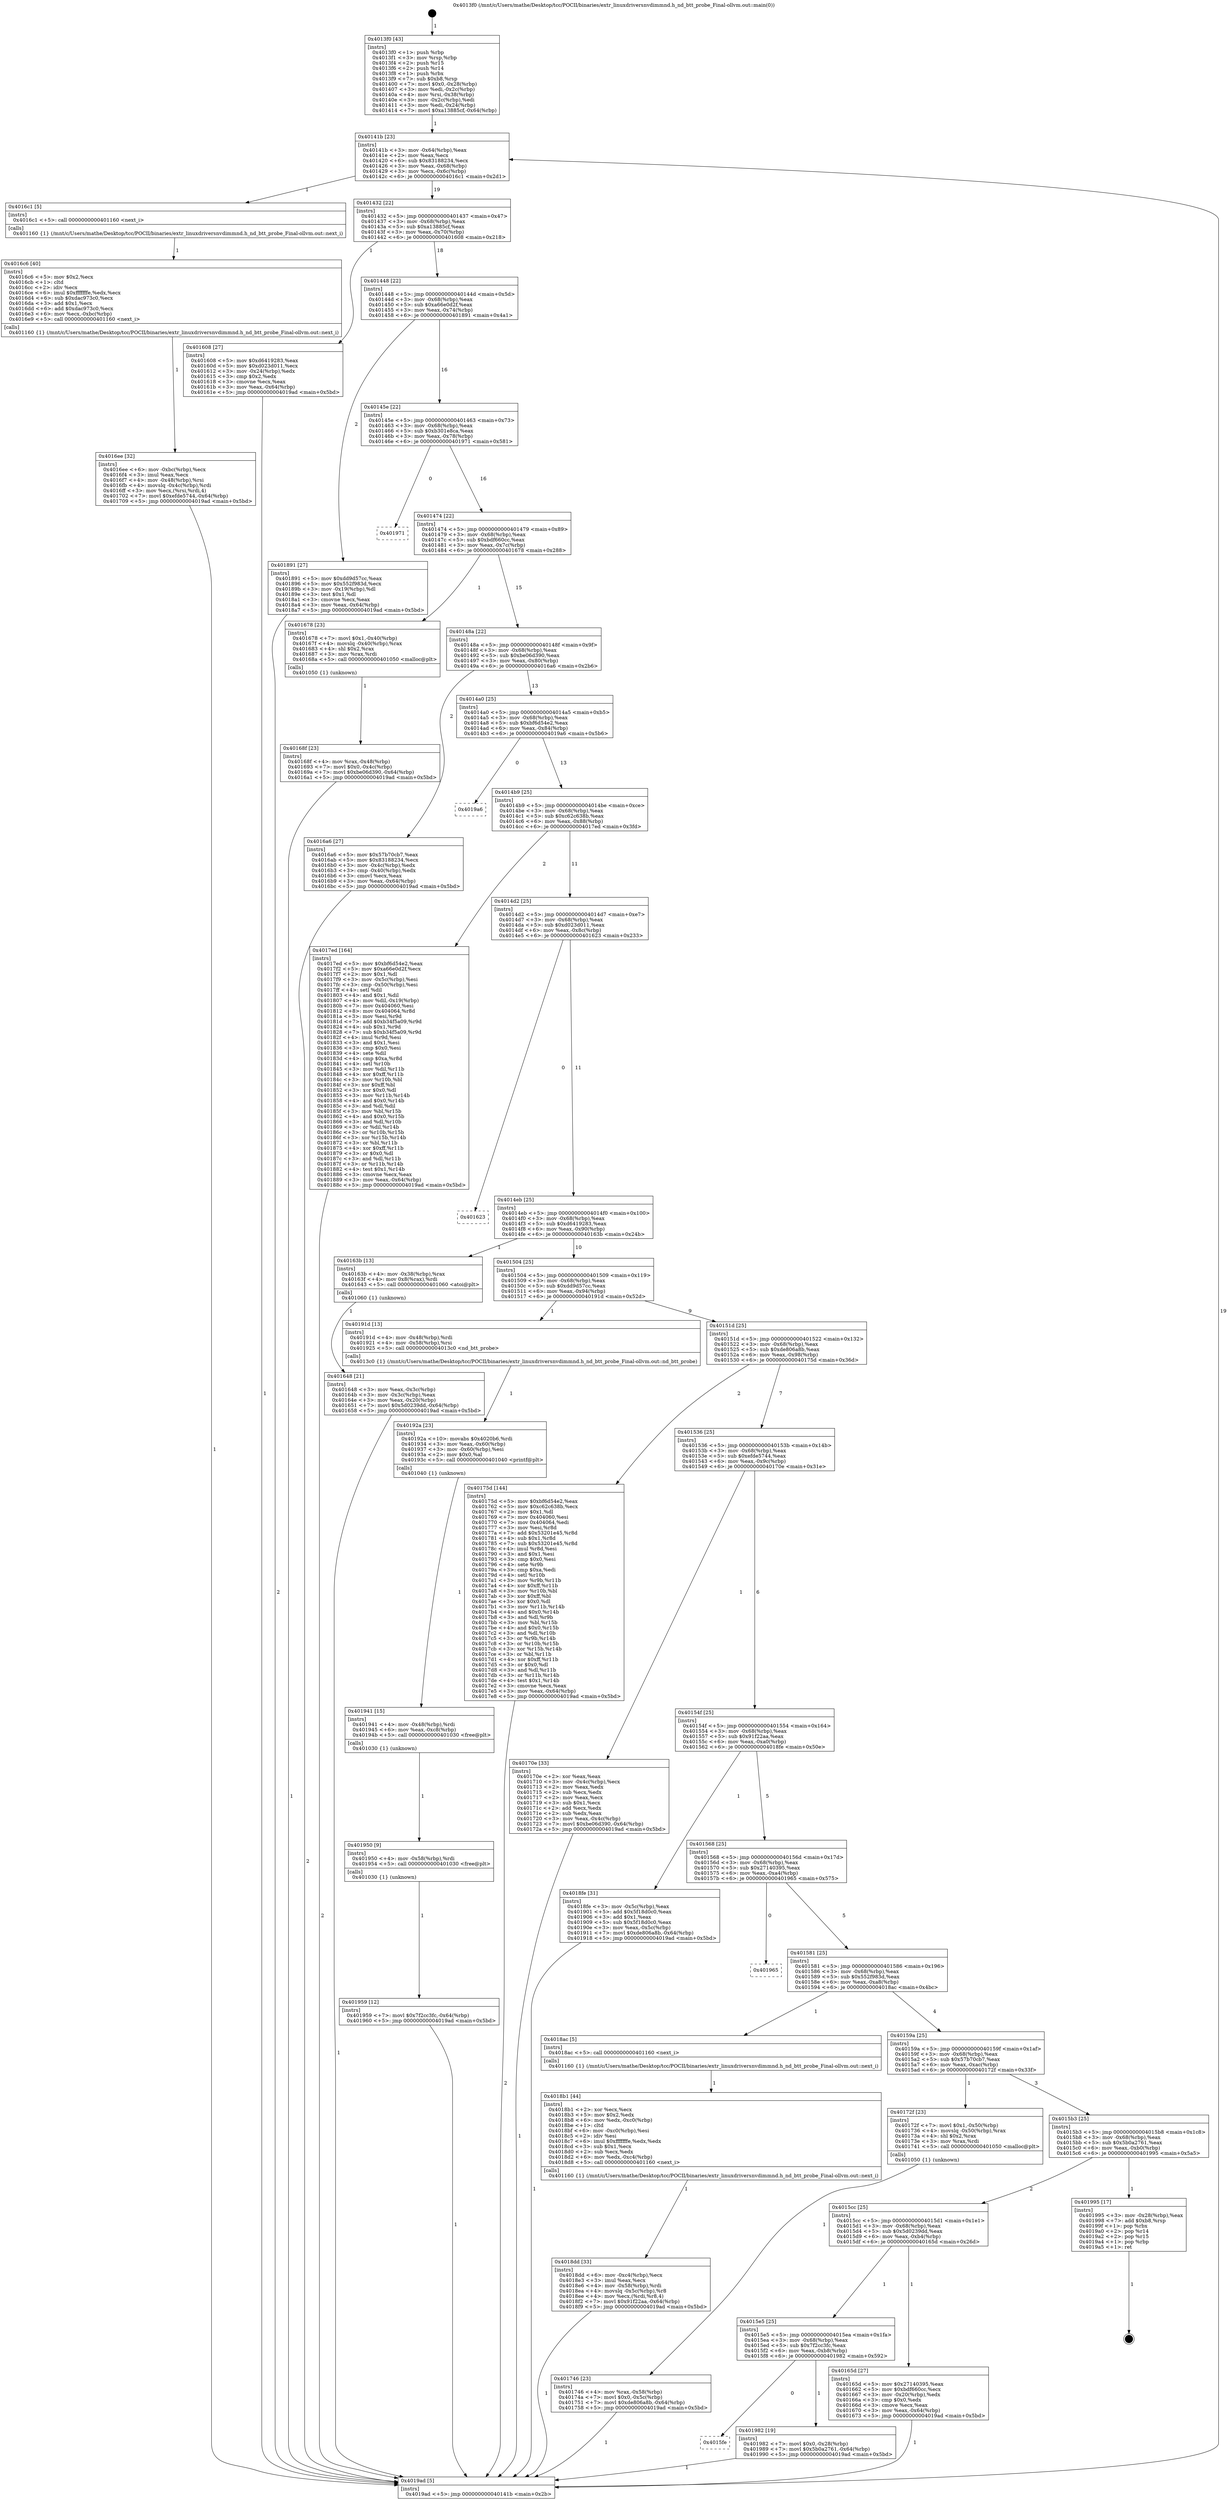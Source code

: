 digraph "0x4013f0" {
  label = "0x4013f0 (/mnt/c/Users/mathe/Desktop/tcc/POCII/binaries/extr_linuxdriversnvdimmnd.h_nd_btt_probe_Final-ollvm.out::main(0))"
  labelloc = "t"
  node[shape=record]

  Entry [label="",width=0.3,height=0.3,shape=circle,fillcolor=black,style=filled]
  "0x40141b" [label="{
     0x40141b [23]\l
     | [instrs]\l
     &nbsp;&nbsp;0x40141b \<+3\>: mov -0x64(%rbp),%eax\l
     &nbsp;&nbsp;0x40141e \<+2\>: mov %eax,%ecx\l
     &nbsp;&nbsp;0x401420 \<+6\>: sub $0x83188234,%ecx\l
     &nbsp;&nbsp;0x401426 \<+3\>: mov %eax,-0x68(%rbp)\l
     &nbsp;&nbsp;0x401429 \<+3\>: mov %ecx,-0x6c(%rbp)\l
     &nbsp;&nbsp;0x40142c \<+6\>: je 00000000004016c1 \<main+0x2d1\>\l
  }"]
  "0x4016c1" [label="{
     0x4016c1 [5]\l
     | [instrs]\l
     &nbsp;&nbsp;0x4016c1 \<+5\>: call 0000000000401160 \<next_i\>\l
     | [calls]\l
     &nbsp;&nbsp;0x401160 \{1\} (/mnt/c/Users/mathe/Desktop/tcc/POCII/binaries/extr_linuxdriversnvdimmnd.h_nd_btt_probe_Final-ollvm.out::next_i)\l
  }"]
  "0x401432" [label="{
     0x401432 [22]\l
     | [instrs]\l
     &nbsp;&nbsp;0x401432 \<+5\>: jmp 0000000000401437 \<main+0x47\>\l
     &nbsp;&nbsp;0x401437 \<+3\>: mov -0x68(%rbp),%eax\l
     &nbsp;&nbsp;0x40143a \<+5\>: sub $0xa13885cf,%eax\l
     &nbsp;&nbsp;0x40143f \<+3\>: mov %eax,-0x70(%rbp)\l
     &nbsp;&nbsp;0x401442 \<+6\>: je 0000000000401608 \<main+0x218\>\l
  }"]
  Exit [label="",width=0.3,height=0.3,shape=circle,fillcolor=black,style=filled,peripheries=2]
  "0x401608" [label="{
     0x401608 [27]\l
     | [instrs]\l
     &nbsp;&nbsp;0x401608 \<+5\>: mov $0xd6419283,%eax\l
     &nbsp;&nbsp;0x40160d \<+5\>: mov $0xd023d011,%ecx\l
     &nbsp;&nbsp;0x401612 \<+3\>: mov -0x24(%rbp),%edx\l
     &nbsp;&nbsp;0x401615 \<+3\>: cmp $0x2,%edx\l
     &nbsp;&nbsp;0x401618 \<+3\>: cmovne %ecx,%eax\l
     &nbsp;&nbsp;0x40161b \<+3\>: mov %eax,-0x64(%rbp)\l
     &nbsp;&nbsp;0x40161e \<+5\>: jmp 00000000004019ad \<main+0x5bd\>\l
  }"]
  "0x401448" [label="{
     0x401448 [22]\l
     | [instrs]\l
     &nbsp;&nbsp;0x401448 \<+5\>: jmp 000000000040144d \<main+0x5d\>\l
     &nbsp;&nbsp;0x40144d \<+3\>: mov -0x68(%rbp),%eax\l
     &nbsp;&nbsp;0x401450 \<+5\>: sub $0xa66e0d2f,%eax\l
     &nbsp;&nbsp;0x401455 \<+3\>: mov %eax,-0x74(%rbp)\l
     &nbsp;&nbsp;0x401458 \<+6\>: je 0000000000401891 \<main+0x4a1\>\l
  }"]
  "0x4019ad" [label="{
     0x4019ad [5]\l
     | [instrs]\l
     &nbsp;&nbsp;0x4019ad \<+5\>: jmp 000000000040141b \<main+0x2b\>\l
  }"]
  "0x4013f0" [label="{
     0x4013f0 [43]\l
     | [instrs]\l
     &nbsp;&nbsp;0x4013f0 \<+1\>: push %rbp\l
     &nbsp;&nbsp;0x4013f1 \<+3\>: mov %rsp,%rbp\l
     &nbsp;&nbsp;0x4013f4 \<+2\>: push %r15\l
     &nbsp;&nbsp;0x4013f6 \<+2\>: push %r14\l
     &nbsp;&nbsp;0x4013f8 \<+1\>: push %rbx\l
     &nbsp;&nbsp;0x4013f9 \<+7\>: sub $0xb8,%rsp\l
     &nbsp;&nbsp;0x401400 \<+7\>: movl $0x0,-0x28(%rbp)\l
     &nbsp;&nbsp;0x401407 \<+3\>: mov %edi,-0x2c(%rbp)\l
     &nbsp;&nbsp;0x40140a \<+4\>: mov %rsi,-0x38(%rbp)\l
     &nbsp;&nbsp;0x40140e \<+3\>: mov -0x2c(%rbp),%edi\l
     &nbsp;&nbsp;0x401411 \<+3\>: mov %edi,-0x24(%rbp)\l
     &nbsp;&nbsp;0x401414 \<+7\>: movl $0xa13885cf,-0x64(%rbp)\l
  }"]
  "0x4015fe" [label="{
     0x4015fe\l
  }", style=dashed]
  "0x401891" [label="{
     0x401891 [27]\l
     | [instrs]\l
     &nbsp;&nbsp;0x401891 \<+5\>: mov $0xdd9d57cc,%eax\l
     &nbsp;&nbsp;0x401896 \<+5\>: mov $0x552f983d,%ecx\l
     &nbsp;&nbsp;0x40189b \<+3\>: mov -0x19(%rbp),%dl\l
     &nbsp;&nbsp;0x40189e \<+3\>: test $0x1,%dl\l
     &nbsp;&nbsp;0x4018a1 \<+3\>: cmovne %ecx,%eax\l
     &nbsp;&nbsp;0x4018a4 \<+3\>: mov %eax,-0x64(%rbp)\l
     &nbsp;&nbsp;0x4018a7 \<+5\>: jmp 00000000004019ad \<main+0x5bd\>\l
  }"]
  "0x40145e" [label="{
     0x40145e [22]\l
     | [instrs]\l
     &nbsp;&nbsp;0x40145e \<+5\>: jmp 0000000000401463 \<main+0x73\>\l
     &nbsp;&nbsp;0x401463 \<+3\>: mov -0x68(%rbp),%eax\l
     &nbsp;&nbsp;0x401466 \<+5\>: sub $0xb301e8ca,%eax\l
     &nbsp;&nbsp;0x40146b \<+3\>: mov %eax,-0x78(%rbp)\l
     &nbsp;&nbsp;0x40146e \<+6\>: je 0000000000401971 \<main+0x581\>\l
  }"]
  "0x401982" [label="{
     0x401982 [19]\l
     | [instrs]\l
     &nbsp;&nbsp;0x401982 \<+7\>: movl $0x0,-0x28(%rbp)\l
     &nbsp;&nbsp;0x401989 \<+7\>: movl $0x5b0a2761,-0x64(%rbp)\l
     &nbsp;&nbsp;0x401990 \<+5\>: jmp 00000000004019ad \<main+0x5bd\>\l
  }"]
  "0x401971" [label="{
     0x401971\l
  }", style=dashed]
  "0x401474" [label="{
     0x401474 [22]\l
     | [instrs]\l
     &nbsp;&nbsp;0x401474 \<+5\>: jmp 0000000000401479 \<main+0x89\>\l
     &nbsp;&nbsp;0x401479 \<+3\>: mov -0x68(%rbp),%eax\l
     &nbsp;&nbsp;0x40147c \<+5\>: sub $0xbdf660cc,%eax\l
     &nbsp;&nbsp;0x401481 \<+3\>: mov %eax,-0x7c(%rbp)\l
     &nbsp;&nbsp;0x401484 \<+6\>: je 0000000000401678 \<main+0x288\>\l
  }"]
  "0x401959" [label="{
     0x401959 [12]\l
     | [instrs]\l
     &nbsp;&nbsp;0x401959 \<+7\>: movl $0x7f2cc3fc,-0x64(%rbp)\l
     &nbsp;&nbsp;0x401960 \<+5\>: jmp 00000000004019ad \<main+0x5bd\>\l
  }"]
  "0x401678" [label="{
     0x401678 [23]\l
     | [instrs]\l
     &nbsp;&nbsp;0x401678 \<+7\>: movl $0x1,-0x40(%rbp)\l
     &nbsp;&nbsp;0x40167f \<+4\>: movslq -0x40(%rbp),%rax\l
     &nbsp;&nbsp;0x401683 \<+4\>: shl $0x2,%rax\l
     &nbsp;&nbsp;0x401687 \<+3\>: mov %rax,%rdi\l
     &nbsp;&nbsp;0x40168a \<+5\>: call 0000000000401050 \<malloc@plt\>\l
     | [calls]\l
     &nbsp;&nbsp;0x401050 \{1\} (unknown)\l
  }"]
  "0x40148a" [label="{
     0x40148a [22]\l
     | [instrs]\l
     &nbsp;&nbsp;0x40148a \<+5\>: jmp 000000000040148f \<main+0x9f\>\l
     &nbsp;&nbsp;0x40148f \<+3\>: mov -0x68(%rbp),%eax\l
     &nbsp;&nbsp;0x401492 \<+5\>: sub $0xbe06d390,%eax\l
     &nbsp;&nbsp;0x401497 \<+3\>: mov %eax,-0x80(%rbp)\l
     &nbsp;&nbsp;0x40149a \<+6\>: je 00000000004016a6 \<main+0x2b6\>\l
  }"]
  "0x401950" [label="{
     0x401950 [9]\l
     | [instrs]\l
     &nbsp;&nbsp;0x401950 \<+4\>: mov -0x58(%rbp),%rdi\l
     &nbsp;&nbsp;0x401954 \<+5\>: call 0000000000401030 \<free@plt\>\l
     | [calls]\l
     &nbsp;&nbsp;0x401030 \{1\} (unknown)\l
  }"]
  "0x4016a6" [label="{
     0x4016a6 [27]\l
     | [instrs]\l
     &nbsp;&nbsp;0x4016a6 \<+5\>: mov $0x57b70cb7,%eax\l
     &nbsp;&nbsp;0x4016ab \<+5\>: mov $0x83188234,%ecx\l
     &nbsp;&nbsp;0x4016b0 \<+3\>: mov -0x4c(%rbp),%edx\l
     &nbsp;&nbsp;0x4016b3 \<+3\>: cmp -0x40(%rbp),%edx\l
     &nbsp;&nbsp;0x4016b6 \<+3\>: cmovl %ecx,%eax\l
     &nbsp;&nbsp;0x4016b9 \<+3\>: mov %eax,-0x64(%rbp)\l
     &nbsp;&nbsp;0x4016bc \<+5\>: jmp 00000000004019ad \<main+0x5bd\>\l
  }"]
  "0x4014a0" [label="{
     0x4014a0 [25]\l
     | [instrs]\l
     &nbsp;&nbsp;0x4014a0 \<+5\>: jmp 00000000004014a5 \<main+0xb5\>\l
     &nbsp;&nbsp;0x4014a5 \<+3\>: mov -0x68(%rbp),%eax\l
     &nbsp;&nbsp;0x4014a8 \<+5\>: sub $0xbf6d54e2,%eax\l
     &nbsp;&nbsp;0x4014ad \<+6\>: mov %eax,-0x84(%rbp)\l
     &nbsp;&nbsp;0x4014b3 \<+6\>: je 00000000004019a6 \<main+0x5b6\>\l
  }"]
  "0x401941" [label="{
     0x401941 [15]\l
     | [instrs]\l
     &nbsp;&nbsp;0x401941 \<+4\>: mov -0x48(%rbp),%rdi\l
     &nbsp;&nbsp;0x401945 \<+6\>: mov %eax,-0xc8(%rbp)\l
     &nbsp;&nbsp;0x40194b \<+5\>: call 0000000000401030 \<free@plt\>\l
     | [calls]\l
     &nbsp;&nbsp;0x401030 \{1\} (unknown)\l
  }"]
  "0x4019a6" [label="{
     0x4019a6\l
  }", style=dashed]
  "0x4014b9" [label="{
     0x4014b9 [25]\l
     | [instrs]\l
     &nbsp;&nbsp;0x4014b9 \<+5\>: jmp 00000000004014be \<main+0xce\>\l
     &nbsp;&nbsp;0x4014be \<+3\>: mov -0x68(%rbp),%eax\l
     &nbsp;&nbsp;0x4014c1 \<+5\>: sub $0xc62c638b,%eax\l
     &nbsp;&nbsp;0x4014c6 \<+6\>: mov %eax,-0x88(%rbp)\l
     &nbsp;&nbsp;0x4014cc \<+6\>: je 00000000004017ed \<main+0x3fd\>\l
  }"]
  "0x40192a" [label="{
     0x40192a [23]\l
     | [instrs]\l
     &nbsp;&nbsp;0x40192a \<+10\>: movabs $0x4020b6,%rdi\l
     &nbsp;&nbsp;0x401934 \<+3\>: mov %eax,-0x60(%rbp)\l
     &nbsp;&nbsp;0x401937 \<+3\>: mov -0x60(%rbp),%esi\l
     &nbsp;&nbsp;0x40193a \<+2\>: mov $0x0,%al\l
     &nbsp;&nbsp;0x40193c \<+5\>: call 0000000000401040 \<printf@plt\>\l
     | [calls]\l
     &nbsp;&nbsp;0x401040 \{1\} (unknown)\l
  }"]
  "0x4017ed" [label="{
     0x4017ed [164]\l
     | [instrs]\l
     &nbsp;&nbsp;0x4017ed \<+5\>: mov $0xbf6d54e2,%eax\l
     &nbsp;&nbsp;0x4017f2 \<+5\>: mov $0xa66e0d2f,%ecx\l
     &nbsp;&nbsp;0x4017f7 \<+2\>: mov $0x1,%dl\l
     &nbsp;&nbsp;0x4017f9 \<+3\>: mov -0x5c(%rbp),%esi\l
     &nbsp;&nbsp;0x4017fc \<+3\>: cmp -0x50(%rbp),%esi\l
     &nbsp;&nbsp;0x4017ff \<+4\>: setl %dil\l
     &nbsp;&nbsp;0x401803 \<+4\>: and $0x1,%dil\l
     &nbsp;&nbsp;0x401807 \<+4\>: mov %dil,-0x19(%rbp)\l
     &nbsp;&nbsp;0x40180b \<+7\>: mov 0x404060,%esi\l
     &nbsp;&nbsp;0x401812 \<+8\>: mov 0x404064,%r8d\l
     &nbsp;&nbsp;0x40181a \<+3\>: mov %esi,%r9d\l
     &nbsp;&nbsp;0x40181d \<+7\>: add $0xb34f5a09,%r9d\l
     &nbsp;&nbsp;0x401824 \<+4\>: sub $0x1,%r9d\l
     &nbsp;&nbsp;0x401828 \<+7\>: sub $0xb34f5a09,%r9d\l
     &nbsp;&nbsp;0x40182f \<+4\>: imul %r9d,%esi\l
     &nbsp;&nbsp;0x401833 \<+3\>: and $0x1,%esi\l
     &nbsp;&nbsp;0x401836 \<+3\>: cmp $0x0,%esi\l
     &nbsp;&nbsp;0x401839 \<+4\>: sete %dil\l
     &nbsp;&nbsp;0x40183d \<+4\>: cmp $0xa,%r8d\l
     &nbsp;&nbsp;0x401841 \<+4\>: setl %r10b\l
     &nbsp;&nbsp;0x401845 \<+3\>: mov %dil,%r11b\l
     &nbsp;&nbsp;0x401848 \<+4\>: xor $0xff,%r11b\l
     &nbsp;&nbsp;0x40184c \<+3\>: mov %r10b,%bl\l
     &nbsp;&nbsp;0x40184f \<+3\>: xor $0xff,%bl\l
     &nbsp;&nbsp;0x401852 \<+3\>: xor $0x0,%dl\l
     &nbsp;&nbsp;0x401855 \<+3\>: mov %r11b,%r14b\l
     &nbsp;&nbsp;0x401858 \<+4\>: and $0x0,%r14b\l
     &nbsp;&nbsp;0x40185c \<+3\>: and %dl,%dil\l
     &nbsp;&nbsp;0x40185f \<+3\>: mov %bl,%r15b\l
     &nbsp;&nbsp;0x401862 \<+4\>: and $0x0,%r15b\l
     &nbsp;&nbsp;0x401866 \<+3\>: and %dl,%r10b\l
     &nbsp;&nbsp;0x401869 \<+3\>: or %dil,%r14b\l
     &nbsp;&nbsp;0x40186c \<+3\>: or %r10b,%r15b\l
     &nbsp;&nbsp;0x40186f \<+3\>: xor %r15b,%r14b\l
     &nbsp;&nbsp;0x401872 \<+3\>: or %bl,%r11b\l
     &nbsp;&nbsp;0x401875 \<+4\>: xor $0xff,%r11b\l
     &nbsp;&nbsp;0x401879 \<+3\>: or $0x0,%dl\l
     &nbsp;&nbsp;0x40187c \<+3\>: and %dl,%r11b\l
     &nbsp;&nbsp;0x40187f \<+3\>: or %r11b,%r14b\l
     &nbsp;&nbsp;0x401882 \<+4\>: test $0x1,%r14b\l
     &nbsp;&nbsp;0x401886 \<+3\>: cmovne %ecx,%eax\l
     &nbsp;&nbsp;0x401889 \<+3\>: mov %eax,-0x64(%rbp)\l
     &nbsp;&nbsp;0x40188c \<+5\>: jmp 00000000004019ad \<main+0x5bd\>\l
  }"]
  "0x4014d2" [label="{
     0x4014d2 [25]\l
     | [instrs]\l
     &nbsp;&nbsp;0x4014d2 \<+5\>: jmp 00000000004014d7 \<main+0xe7\>\l
     &nbsp;&nbsp;0x4014d7 \<+3\>: mov -0x68(%rbp),%eax\l
     &nbsp;&nbsp;0x4014da \<+5\>: sub $0xd023d011,%eax\l
     &nbsp;&nbsp;0x4014df \<+6\>: mov %eax,-0x8c(%rbp)\l
     &nbsp;&nbsp;0x4014e5 \<+6\>: je 0000000000401623 \<main+0x233\>\l
  }"]
  "0x4018dd" [label="{
     0x4018dd [33]\l
     | [instrs]\l
     &nbsp;&nbsp;0x4018dd \<+6\>: mov -0xc4(%rbp),%ecx\l
     &nbsp;&nbsp;0x4018e3 \<+3\>: imul %eax,%ecx\l
     &nbsp;&nbsp;0x4018e6 \<+4\>: mov -0x58(%rbp),%rdi\l
     &nbsp;&nbsp;0x4018ea \<+4\>: movslq -0x5c(%rbp),%r8\l
     &nbsp;&nbsp;0x4018ee \<+4\>: mov %ecx,(%rdi,%r8,4)\l
     &nbsp;&nbsp;0x4018f2 \<+7\>: movl $0x91f22aa,-0x64(%rbp)\l
     &nbsp;&nbsp;0x4018f9 \<+5\>: jmp 00000000004019ad \<main+0x5bd\>\l
  }"]
  "0x401623" [label="{
     0x401623\l
  }", style=dashed]
  "0x4014eb" [label="{
     0x4014eb [25]\l
     | [instrs]\l
     &nbsp;&nbsp;0x4014eb \<+5\>: jmp 00000000004014f0 \<main+0x100\>\l
     &nbsp;&nbsp;0x4014f0 \<+3\>: mov -0x68(%rbp),%eax\l
     &nbsp;&nbsp;0x4014f3 \<+5\>: sub $0xd6419283,%eax\l
     &nbsp;&nbsp;0x4014f8 \<+6\>: mov %eax,-0x90(%rbp)\l
     &nbsp;&nbsp;0x4014fe \<+6\>: je 000000000040163b \<main+0x24b\>\l
  }"]
  "0x4018b1" [label="{
     0x4018b1 [44]\l
     | [instrs]\l
     &nbsp;&nbsp;0x4018b1 \<+2\>: xor %ecx,%ecx\l
     &nbsp;&nbsp;0x4018b3 \<+5\>: mov $0x2,%edx\l
     &nbsp;&nbsp;0x4018b8 \<+6\>: mov %edx,-0xc0(%rbp)\l
     &nbsp;&nbsp;0x4018be \<+1\>: cltd\l
     &nbsp;&nbsp;0x4018bf \<+6\>: mov -0xc0(%rbp),%esi\l
     &nbsp;&nbsp;0x4018c5 \<+2\>: idiv %esi\l
     &nbsp;&nbsp;0x4018c7 \<+6\>: imul $0xfffffffe,%edx,%edx\l
     &nbsp;&nbsp;0x4018cd \<+3\>: sub $0x1,%ecx\l
     &nbsp;&nbsp;0x4018d0 \<+2\>: sub %ecx,%edx\l
     &nbsp;&nbsp;0x4018d2 \<+6\>: mov %edx,-0xc4(%rbp)\l
     &nbsp;&nbsp;0x4018d8 \<+5\>: call 0000000000401160 \<next_i\>\l
     | [calls]\l
     &nbsp;&nbsp;0x401160 \{1\} (/mnt/c/Users/mathe/Desktop/tcc/POCII/binaries/extr_linuxdriversnvdimmnd.h_nd_btt_probe_Final-ollvm.out::next_i)\l
  }"]
  "0x40163b" [label="{
     0x40163b [13]\l
     | [instrs]\l
     &nbsp;&nbsp;0x40163b \<+4\>: mov -0x38(%rbp),%rax\l
     &nbsp;&nbsp;0x40163f \<+4\>: mov 0x8(%rax),%rdi\l
     &nbsp;&nbsp;0x401643 \<+5\>: call 0000000000401060 \<atoi@plt\>\l
     | [calls]\l
     &nbsp;&nbsp;0x401060 \{1\} (unknown)\l
  }"]
  "0x401504" [label="{
     0x401504 [25]\l
     | [instrs]\l
     &nbsp;&nbsp;0x401504 \<+5\>: jmp 0000000000401509 \<main+0x119\>\l
     &nbsp;&nbsp;0x401509 \<+3\>: mov -0x68(%rbp),%eax\l
     &nbsp;&nbsp;0x40150c \<+5\>: sub $0xdd9d57cc,%eax\l
     &nbsp;&nbsp;0x401511 \<+6\>: mov %eax,-0x94(%rbp)\l
     &nbsp;&nbsp;0x401517 \<+6\>: je 000000000040191d \<main+0x52d\>\l
  }"]
  "0x401648" [label="{
     0x401648 [21]\l
     | [instrs]\l
     &nbsp;&nbsp;0x401648 \<+3\>: mov %eax,-0x3c(%rbp)\l
     &nbsp;&nbsp;0x40164b \<+3\>: mov -0x3c(%rbp),%eax\l
     &nbsp;&nbsp;0x40164e \<+3\>: mov %eax,-0x20(%rbp)\l
     &nbsp;&nbsp;0x401651 \<+7\>: movl $0x5d0239dd,-0x64(%rbp)\l
     &nbsp;&nbsp;0x401658 \<+5\>: jmp 00000000004019ad \<main+0x5bd\>\l
  }"]
  "0x401746" [label="{
     0x401746 [23]\l
     | [instrs]\l
     &nbsp;&nbsp;0x401746 \<+4\>: mov %rax,-0x58(%rbp)\l
     &nbsp;&nbsp;0x40174a \<+7\>: movl $0x0,-0x5c(%rbp)\l
     &nbsp;&nbsp;0x401751 \<+7\>: movl $0xde806a8b,-0x64(%rbp)\l
     &nbsp;&nbsp;0x401758 \<+5\>: jmp 00000000004019ad \<main+0x5bd\>\l
  }"]
  "0x40191d" [label="{
     0x40191d [13]\l
     | [instrs]\l
     &nbsp;&nbsp;0x40191d \<+4\>: mov -0x48(%rbp),%rdi\l
     &nbsp;&nbsp;0x401921 \<+4\>: mov -0x58(%rbp),%rsi\l
     &nbsp;&nbsp;0x401925 \<+5\>: call 00000000004013c0 \<nd_btt_probe\>\l
     | [calls]\l
     &nbsp;&nbsp;0x4013c0 \{1\} (/mnt/c/Users/mathe/Desktop/tcc/POCII/binaries/extr_linuxdriversnvdimmnd.h_nd_btt_probe_Final-ollvm.out::nd_btt_probe)\l
  }"]
  "0x40151d" [label="{
     0x40151d [25]\l
     | [instrs]\l
     &nbsp;&nbsp;0x40151d \<+5\>: jmp 0000000000401522 \<main+0x132\>\l
     &nbsp;&nbsp;0x401522 \<+3\>: mov -0x68(%rbp),%eax\l
     &nbsp;&nbsp;0x401525 \<+5\>: sub $0xde806a8b,%eax\l
     &nbsp;&nbsp;0x40152a \<+6\>: mov %eax,-0x98(%rbp)\l
     &nbsp;&nbsp;0x401530 \<+6\>: je 000000000040175d \<main+0x36d\>\l
  }"]
  "0x4016ee" [label="{
     0x4016ee [32]\l
     | [instrs]\l
     &nbsp;&nbsp;0x4016ee \<+6\>: mov -0xbc(%rbp),%ecx\l
     &nbsp;&nbsp;0x4016f4 \<+3\>: imul %eax,%ecx\l
     &nbsp;&nbsp;0x4016f7 \<+4\>: mov -0x48(%rbp),%rsi\l
     &nbsp;&nbsp;0x4016fb \<+4\>: movslq -0x4c(%rbp),%rdi\l
     &nbsp;&nbsp;0x4016ff \<+3\>: mov %ecx,(%rsi,%rdi,4)\l
     &nbsp;&nbsp;0x401702 \<+7\>: movl $0xefde5744,-0x64(%rbp)\l
     &nbsp;&nbsp;0x401709 \<+5\>: jmp 00000000004019ad \<main+0x5bd\>\l
  }"]
  "0x40175d" [label="{
     0x40175d [144]\l
     | [instrs]\l
     &nbsp;&nbsp;0x40175d \<+5\>: mov $0xbf6d54e2,%eax\l
     &nbsp;&nbsp;0x401762 \<+5\>: mov $0xc62c638b,%ecx\l
     &nbsp;&nbsp;0x401767 \<+2\>: mov $0x1,%dl\l
     &nbsp;&nbsp;0x401769 \<+7\>: mov 0x404060,%esi\l
     &nbsp;&nbsp;0x401770 \<+7\>: mov 0x404064,%edi\l
     &nbsp;&nbsp;0x401777 \<+3\>: mov %esi,%r8d\l
     &nbsp;&nbsp;0x40177a \<+7\>: add $0x53201e45,%r8d\l
     &nbsp;&nbsp;0x401781 \<+4\>: sub $0x1,%r8d\l
     &nbsp;&nbsp;0x401785 \<+7\>: sub $0x53201e45,%r8d\l
     &nbsp;&nbsp;0x40178c \<+4\>: imul %r8d,%esi\l
     &nbsp;&nbsp;0x401790 \<+3\>: and $0x1,%esi\l
     &nbsp;&nbsp;0x401793 \<+3\>: cmp $0x0,%esi\l
     &nbsp;&nbsp;0x401796 \<+4\>: sete %r9b\l
     &nbsp;&nbsp;0x40179a \<+3\>: cmp $0xa,%edi\l
     &nbsp;&nbsp;0x40179d \<+4\>: setl %r10b\l
     &nbsp;&nbsp;0x4017a1 \<+3\>: mov %r9b,%r11b\l
     &nbsp;&nbsp;0x4017a4 \<+4\>: xor $0xff,%r11b\l
     &nbsp;&nbsp;0x4017a8 \<+3\>: mov %r10b,%bl\l
     &nbsp;&nbsp;0x4017ab \<+3\>: xor $0xff,%bl\l
     &nbsp;&nbsp;0x4017ae \<+3\>: xor $0x0,%dl\l
     &nbsp;&nbsp;0x4017b1 \<+3\>: mov %r11b,%r14b\l
     &nbsp;&nbsp;0x4017b4 \<+4\>: and $0x0,%r14b\l
     &nbsp;&nbsp;0x4017b8 \<+3\>: and %dl,%r9b\l
     &nbsp;&nbsp;0x4017bb \<+3\>: mov %bl,%r15b\l
     &nbsp;&nbsp;0x4017be \<+4\>: and $0x0,%r15b\l
     &nbsp;&nbsp;0x4017c2 \<+3\>: and %dl,%r10b\l
     &nbsp;&nbsp;0x4017c5 \<+3\>: or %r9b,%r14b\l
     &nbsp;&nbsp;0x4017c8 \<+3\>: or %r10b,%r15b\l
     &nbsp;&nbsp;0x4017cb \<+3\>: xor %r15b,%r14b\l
     &nbsp;&nbsp;0x4017ce \<+3\>: or %bl,%r11b\l
     &nbsp;&nbsp;0x4017d1 \<+4\>: xor $0xff,%r11b\l
     &nbsp;&nbsp;0x4017d5 \<+3\>: or $0x0,%dl\l
     &nbsp;&nbsp;0x4017d8 \<+3\>: and %dl,%r11b\l
     &nbsp;&nbsp;0x4017db \<+3\>: or %r11b,%r14b\l
     &nbsp;&nbsp;0x4017de \<+4\>: test $0x1,%r14b\l
     &nbsp;&nbsp;0x4017e2 \<+3\>: cmovne %ecx,%eax\l
     &nbsp;&nbsp;0x4017e5 \<+3\>: mov %eax,-0x64(%rbp)\l
     &nbsp;&nbsp;0x4017e8 \<+5\>: jmp 00000000004019ad \<main+0x5bd\>\l
  }"]
  "0x401536" [label="{
     0x401536 [25]\l
     | [instrs]\l
     &nbsp;&nbsp;0x401536 \<+5\>: jmp 000000000040153b \<main+0x14b\>\l
     &nbsp;&nbsp;0x40153b \<+3\>: mov -0x68(%rbp),%eax\l
     &nbsp;&nbsp;0x40153e \<+5\>: sub $0xefde5744,%eax\l
     &nbsp;&nbsp;0x401543 \<+6\>: mov %eax,-0x9c(%rbp)\l
     &nbsp;&nbsp;0x401549 \<+6\>: je 000000000040170e \<main+0x31e\>\l
  }"]
  "0x4016c6" [label="{
     0x4016c6 [40]\l
     | [instrs]\l
     &nbsp;&nbsp;0x4016c6 \<+5\>: mov $0x2,%ecx\l
     &nbsp;&nbsp;0x4016cb \<+1\>: cltd\l
     &nbsp;&nbsp;0x4016cc \<+2\>: idiv %ecx\l
     &nbsp;&nbsp;0x4016ce \<+6\>: imul $0xfffffffe,%edx,%ecx\l
     &nbsp;&nbsp;0x4016d4 \<+6\>: sub $0xdac973c0,%ecx\l
     &nbsp;&nbsp;0x4016da \<+3\>: add $0x1,%ecx\l
     &nbsp;&nbsp;0x4016dd \<+6\>: add $0xdac973c0,%ecx\l
     &nbsp;&nbsp;0x4016e3 \<+6\>: mov %ecx,-0xbc(%rbp)\l
     &nbsp;&nbsp;0x4016e9 \<+5\>: call 0000000000401160 \<next_i\>\l
     | [calls]\l
     &nbsp;&nbsp;0x401160 \{1\} (/mnt/c/Users/mathe/Desktop/tcc/POCII/binaries/extr_linuxdriversnvdimmnd.h_nd_btt_probe_Final-ollvm.out::next_i)\l
  }"]
  "0x40170e" [label="{
     0x40170e [33]\l
     | [instrs]\l
     &nbsp;&nbsp;0x40170e \<+2\>: xor %eax,%eax\l
     &nbsp;&nbsp;0x401710 \<+3\>: mov -0x4c(%rbp),%ecx\l
     &nbsp;&nbsp;0x401713 \<+2\>: mov %eax,%edx\l
     &nbsp;&nbsp;0x401715 \<+2\>: sub %ecx,%edx\l
     &nbsp;&nbsp;0x401717 \<+2\>: mov %eax,%ecx\l
     &nbsp;&nbsp;0x401719 \<+3\>: sub $0x1,%ecx\l
     &nbsp;&nbsp;0x40171c \<+2\>: add %ecx,%edx\l
     &nbsp;&nbsp;0x40171e \<+2\>: sub %edx,%eax\l
     &nbsp;&nbsp;0x401720 \<+3\>: mov %eax,-0x4c(%rbp)\l
     &nbsp;&nbsp;0x401723 \<+7\>: movl $0xbe06d390,-0x64(%rbp)\l
     &nbsp;&nbsp;0x40172a \<+5\>: jmp 00000000004019ad \<main+0x5bd\>\l
  }"]
  "0x40154f" [label="{
     0x40154f [25]\l
     | [instrs]\l
     &nbsp;&nbsp;0x40154f \<+5\>: jmp 0000000000401554 \<main+0x164\>\l
     &nbsp;&nbsp;0x401554 \<+3\>: mov -0x68(%rbp),%eax\l
     &nbsp;&nbsp;0x401557 \<+5\>: sub $0x91f22aa,%eax\l
     &nbsp;&nbsp;0x40155c \<+6\>: mov %eax,-0xa0(%rbp)\l
     &nbsp;&nbsp;0x401562 \<+6\>: je 00000000004018fe \<main+0x50e\>\l
  }"]
  "0x40168f" [label="{
     0x40168f [23]\l
     | [instrs]\l
     &nbsp;&nbsp;0x40168f \<+4\>: mov %rax,-0x48(%rbp)\l
     &nbsp;&nbsp;0x401693 \<+7\>: movl $0x0,-0x4c(%rbp)\l
     &nbsp;&nbsp;0x40169a \<+7\>: movl $0xbe06d390,-0x64(%rbp)\l
     &nbsp;&nbsp;0x4016a1 \<+5\>: jmp 00000000004019ad \<main+0x5bd\>\l
  }"]
  "0x4018fe" [label="{
     0x4018fe [31]\l
     | [instrs]\l
     &nbsp;&nbsp;0x4018fe \<+3\>: mov -0x5c(%rbp),%eax\l
     &nbsp;&nbsp;0x401901 \<+5\>: add $0x5f18d0c0,%eax\l
     &nbsp;&nbsp;0x401906 \<+3\>: add $0x1,%eax\l
     &nbsp;&nbsp;0x401909 \<+5\>: sub $0x5f18d0c0,%eax\l
     &nbsp;&nbsp;0x40190e \<+3\>: mov %eax,-0x5c(%rbp)\l
     &nbsp;&nbsp;0x401911 \<+7\>: movl $0xde806a8b,-0x64(%rbp)\l
     &nbsp;&nbsp;0x401918 \<+5\>: jmp 00000000004019ad \<main+0x5bd\>\l
  }"]
  "0x401568" [label="{
     0x401568 [25]\l
     | [instrs]\l
     &nbsp;&nbsp;0x401568 \<+5\>: jmp 000000000040156d \<main+0x17d\>\l
     &nbsp;&nbsp;0x40156d \<+3\>: mov -0x68(%rbp),%eax\l
     &nbsp;&nbsp;0x401570 \<+5\>: sub $0x27140395,%eax\l
     &nbsp;&nbsp;0x401575 \<+6\>: mov %eax,-0xa4(%rbp)\l
     &nbsp;&nbsp;0x40157b \<+6\>: je 0000000000401965 \<main+0x575\>\l
  }"]
  "0x4015e5" [label="{
     0x4015e5 [25]\l
     | [instrs]\l
     &nbsp;&nbsp;0x4015e5 \<+5\>: jmp 00000000004015ea \<main+0x1fa\>\l
     &nbsp;&nbsp;0x4015ea \<+3\>: mov -0x68(%rbp),%eax\l
     &nbsp;&nbsp;0x4015ed \<+5\>: sub $0x7f2cc3fc,%eax\l
     &nbsp;&nbsp;0x4015f2 \<+6\>: mov %eax,-0xb8(%rbp)\l
     &nbsp;&nbsp;0x4015f8 \<+6\>: je 0000000000401982 \<main+0x592\>\l
  }"]
  "0x401965" [label="{
     0x401965\l
  }", style=dashed]
  "0x401581" [label="{
     0x401581 [25]\l
     | [instrs]\l
     &nbsp;&nbsp;0x401581 \<+5\>: jmp 0000000000401586 \<main+0x196\>\l
     &nbsp;&nbsp;0x401586 \<+3\>: mov -0x68(%rbp),%eax\l
     &nbsp;&nbsp;0x401589 \<+5\>: sub $0x552f983d,%eax\l
     &nbsp;&nbsp;0x40158e \<+6\>: mov %eax,-0xa8(%rbp)\l
     &nbsp;&nbsp;0x401594 \<+6\>: je 00000000004018ac \<main+0x4bc\>\l
  }"]
  "0x40165d" [label="{
     0x40165d [27]\l
     | [instrs]\l
     &nbsp;&nbsp;0x40165d \<+5\>: mov $0x27140395,%eax\l
     &nbsp;&nbsp;0x401662 \<+5\>: mov $0xbdf660cc,%ecx\l
     &nbsp;&nbsp;0x401667 \<+3\>: mov -0x20(%rbp),%edx\l
     &nbsp;&nbsp;0x40166a \<+3\>: cmp $0x0,%edx\l
     &nbsp;&nbsp;0x40166d \<+3\>: cmove %ecx,%eax\l
     &nbsp;&nbsp;0x401670 \<+3\>: mov %eax,-0x64(%rbp)\l
     &nbsp;&nbsp;0x401673 \<+5\>: jmp 00000000004019ad \<main+0x5bd\>\l
  }"]
  "0x4018ac" [label="{
     0x4018ac [5]\l
     | [instrs]\l
     &nbsp;&nbsp;0x4018ac \<+5\>: call 0000000000401160 \<next_i\>\l
     | [calls]\l
     &nbsp;&nbsp;0x401160 \{1\} (/mnt/c/Users/mathe/Desktop/tcc/POCII/binaries/extr_linuxdriversnvdimmnd.h_nd_btt_probe_Final-ollvm.out::next_i)\l
  }"]
  "0x40159a" [label="{
     0x40159a [25]\l
     | [instrs]\l
     &nbsp;&nbsp;0x40159a \<+5\>: jmp 000000000040159f \<main+0x1af\>\l
     &nbsp;&nbsp;0x40159f \<+3\>: mov -0x68(%rbp),%eax\l
     &nbsp;&nbsp;0x4015a2 \<+5\>: sub $0x57b70cb7,%eax\l
     &nbsp;&nbsp;0x4015a7 \<+6\>: mov %eax,-0xac(%rbp)\l
     &nbsp;&nbsp;0x4015ad \<+6\>: je 000000000040172f \<main+0x33f\>\l
  }"]
  "0x4015cc" [label="{
     0x4015cc [25]\l
     | [instrs]\l
     &nbsp;&nbsp;0x4015cc \<+5\>: jmp 00000000004015d1 \<main+0x1e1\>\l
     &nbsp;&nbsp;0x4015d1 \<+3\>: mov -0x68(%rbp),%eax\l
     &nbsp;&nbsp;0x4015d4 \<+5\>: sub $0x5d0239dd,%eax\l
     &nbsp;&nbsp;0x4015d9 \<+6\>: mov %eax,-0xb4(%rbp)\l
     &nbsp;&nbsp;0x4015df \<+6\>: je 000000000040165d \<main+0x26d\>\l
  }"]
  "0x40172f" [label="{
     0x40172f [23]\l
     | [instrs]\l
     &nbsp;&nbsp;0x40172f \<+7\>: movl $0x1,-0x50(%rbp)\l
     &nbsp;&nbsp;0x401736 \<+4\>: movslq -0x50(%rbp),%rax\l
     &nbsp;&nbsp;0x40173a \<+4\>: shl $0x2,%rax\l
     &nbsp;&nbsp;0x40173e \<+3\>: mov %rax,%rdi\l
     &nbsp;&nbsp;0x401741 \<+5\>: call 0000000000401050 \<malloc@plt\>\l
     | [calls]\l
     &nbsp;&nbsp;0x401050 \{1\} (unknown)\l
  }"]
  "0x4015b3" [label="{
     0x4015b3 [25]\l
     | [instrs]\l
     &nbsp;&nbsp;0x4015b3 \<+5\>: jmp 00000000004015b8 \<main+0x1c8\>\l
     &nbsp;&nbsp;0x4015b8 \<+3\>: mov -0x68(%rbp),%eax\l
     &nbsp;&nbsp;0x4015bb \<+5\>: sub $0x5b0a2761,%eax\l
     &nbsp;&nbsp;0x4015c0 \<+6\>: mov %eax,-0xb0(%rbp)\l
     &nbsp;&nbsp;0x4015c6 \<+6\>: je 0000000000401995 \<main+0x5a5\>\l
  }"]
  "0x401995" [label="{
     0x401995 [17]\l
     | [instrs]\l
     &nbsp;&nbsp;0x401995 \<+3\>: mov -0x28(%rbp),%eax\l
     &nbsp;&nbsp;0x401998 \<+7\>: add $0xb8,%rsp\l
     &nbsp;&nbsp;0x40199f \<+1\>: pop %rbx\l
     &nbsp;&nbsp;0x4019a0 \<+2\>: pop %r14\l
     &nbsp;&nbsp;0x4019a2 \<+2\>: pop %r15\l
     &nbsp;&nbsp;0x4019a4 \<+1\>: pop %rbp\l
     &nbsp;&nbsp;0x4019a5 \<+1\>: ret\l
  }"]
  Entry -> "0x4013f0" [label=" 1"]
  "0x40141b" -> "0x4016c1" [label=" 1"]
  "0x40141b" -> "0x401432" [label=" 19"]
  "0x401995" -> Exit [label=" 1"]
  "0x401432" -> "0x401608" [label=" 1"]
  "0x401432" -> "0x401448" [label=" 18"]
  "0x401608" -> "0x4019ad" [label=" 1"]
  "0x4013f0" -> "0x40141b" [label=" 1"]
  "0x4019ad" -> "0x40141b" [label=" 19"]
  "0x401982" -> "0x4019ad" [label=" 1"]
  "0x401448" -> "0x401891" [label=" 2"]
  "0x401448" -> "0x40145e" [label=" 16"]
  "0x4015e5" -> "0x4015fe" [label=" 0"]
  "0x40145e" -> "0x401971" [label=" 0"]
  "0x40145e" -> "0x401474" [label=" 16"]
  "0x4015e5" -> "0x401982" [label=" 1"]
  "0x401474" -> "0x401678" [label=" 1"]
  "0x401474" -> "0x40148a" [label=" 15"]
  "0x401959" -> "0x4019ad" [label=" 1"]
  "0x40148a" -> "0x4016a6" [label=" 2"]
  "0x40148a" -> "0x4014a0" [label=" 13"]
  "0x401950" -> "0x401959" [label=" 1"]
  "0x4014a0" -> "0x4019a6" [label=" 0"]
  "0x4014a0" -> "0x4014b9" [label=" 13"]
  "0x401941" -> "0x401950" [label=" 1"]
  "0x4014b9" -> "0x4017ed" [label=" 2"]
  "0x4014b9" -> "0x4014d2" [label=" 11"]
  "0x40192a" -> "0x401941" [label=" 1"]
  "0x4014d2" -> "0x401623" [label=" 0"]
  "0x4014d2" -> "0x4014eb" [label=" 11"]
  "0x40191d" -> "0x40192a" [label=" 1"]
  "0x4014eb" -> "0x40163b" [label=" 1"]
  "0x4014eb" -> "0x401504" [label=" 10"]
  "0x40163b" -> "0x401648" [label=" 1"]
  "0x401648" -> "0x4019ad" [label=" 1"]
  "0x4018fe" -> "0x4019ad" [label=" 1"]
  "0x401504" -> "0x40191d" [label=" 1"]
  "0x401504" -> "0x40151d" [label=" 9"]
  "0x4018dd" -> "0x4019ad" [label=" 1"]
  "0x40151d" -> "0x40175d" [label=" 2"]
  "0x40151d" -> "0x401536" [label=" 7"]
  "0x4018b1" -> "0x4018dd" [label=" 1"]
  "0x401536" -> "0x40170e" [label=" 1"]
  "0x401536" -> "0x40154f" [label=" 6"]
  "0x4018ac" -> "0x4018b1" [label=" 1"]
  "0x40154f" -> "0x4018fe" [label=" 1"]
  "0x40154f" -> "0x401568" [label=" 5"]
  "0x401891" -> "0x4019ad" [label=" 2"]
  "0x401568" -> "0x401965" [label=" 0"]
  "0x401568" -> "0x401581" [label=" 5"]
  "0x4017ed" -> "0x4019ad" [label=" 2"]
  "0x401581" -> "0x4018ac" [label=" 1"]
  "0x401581" -> "0x40159a" [label=" 4"]
  "0x40175d" -> "0x4019ad" [label=" 2"]
  "0x40159a" -> "0x40172f" [label=" 1"]
  "0x40159a" -> "0x4015b3" [label=" 3"]
  "0x40172f" -> "0x401746" [label=" 1"]
  "0x4015b3" -> "0x401995" [label=" 1"]
  "0x4015b3" -> "0x4015cc" [label=" 2"]
  "0x401746" -> "0x4019ad" [label=" 1"]
  "0x4015cc" -> "0x40165d" [label=" 1"]
  "0x4015cc" -> "0x4015e5" [label=" 1"]
  "0x40165d" -> "0x4019ad" [label=" 1"]
  "0x401678" -> "0x40168f" [label=" 1"]
  "0x40168f" -> "0x4019ad" [label=" 1"]
  "0x4016a6" -> "0x4019ad" [label=" 2"]
  "0x4016c1" -> "0x4016c6" [label=" 1"]
  "0x4016c6" -> "0x4016ee" [label=" 1"]
  "0x4016ee" -> "0x4019ad" [label=" 1"]
  "0x40170e" -> "0x4019ad" [label=" 1"]
}
